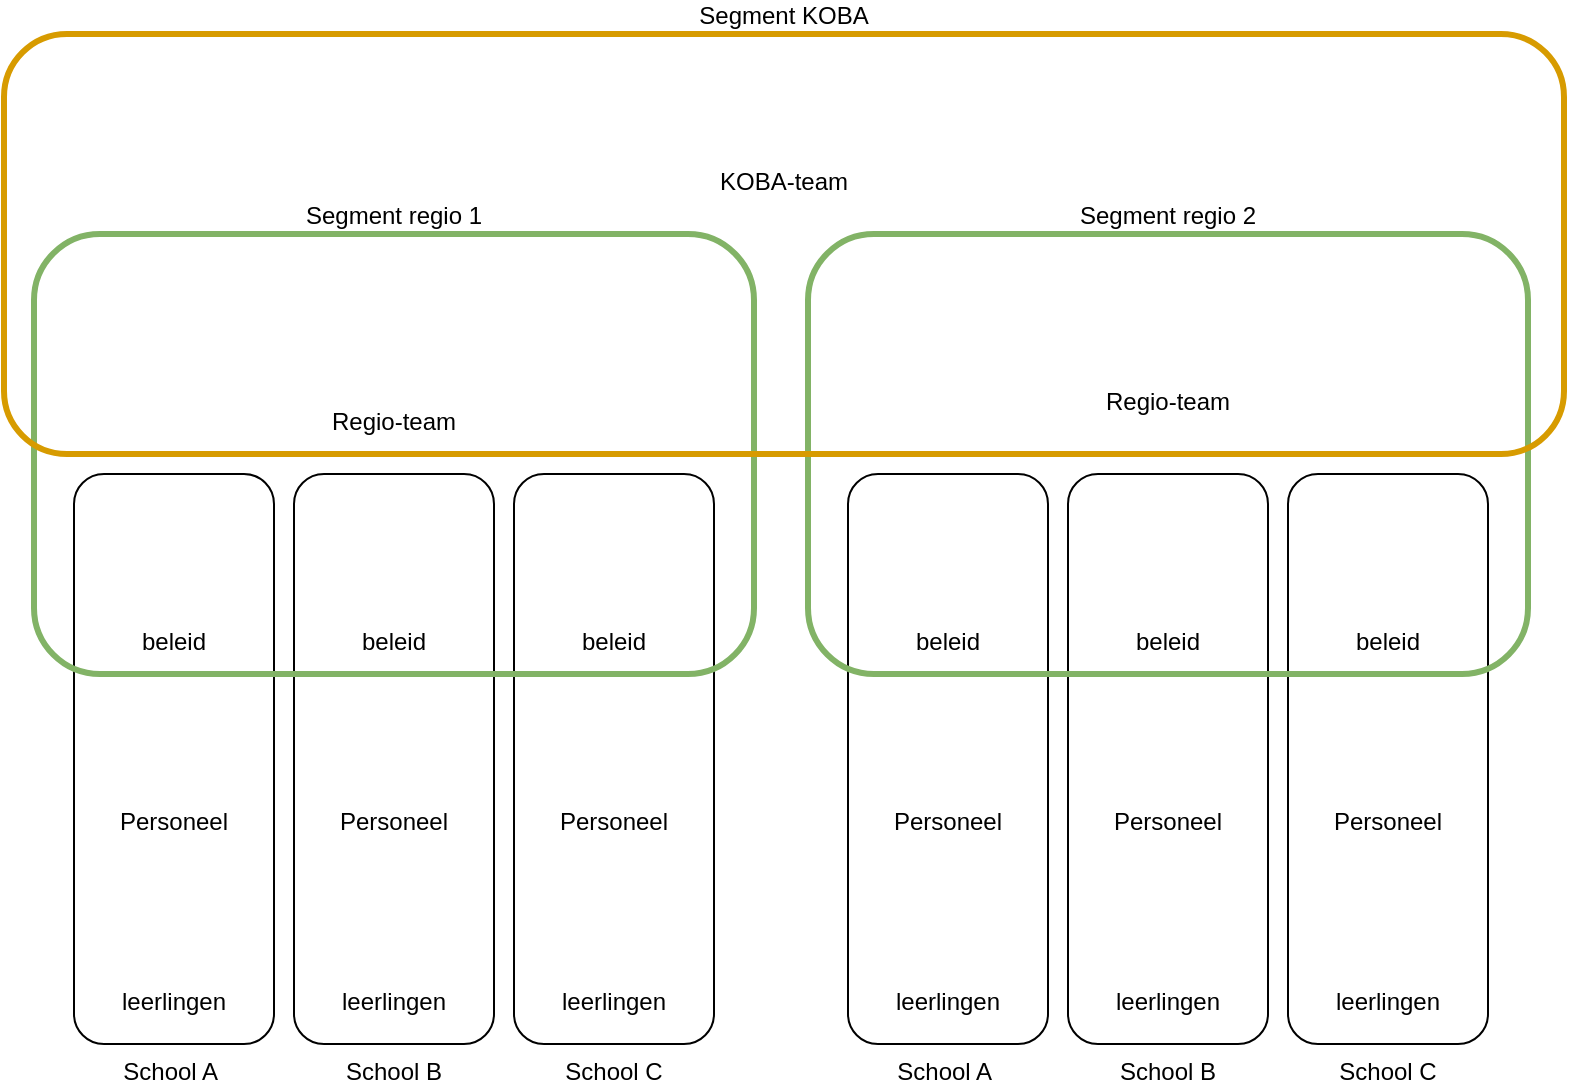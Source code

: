 <mxfile version="22.0.8" type="github">
  <diagram name="Pagina-1" id="d0BorDgT69ogsbsSQJ4K">
    <mxGraphModel dx="1221" dy="648" grid="1" gridSize="10" guides="1" tooltips="1" connect="1" arrows="1" fold="1" page="1" pageScale="1" pageWidth="1654" pageHeight="1169" math="0" shadow="0">
      <root>
        <mxCell id="0" />
        <mxCell id="1" parent="0" />
        <mxCell id="ulRnp09Q39gZZT8fI7GO-1" value="School A&amp;nbsp;" style="rounded=1;whiteSpace=wrap;html=1;labelPosition=center;verticalLabelPosition=bottom;align=center;verticalAlign=top;" vertex="1" parent="1">
          <mxGeometry x="100" y="250" width="100" height="285" as="geometry" />
        </mxCell>
        <mxCell id="ulRnp09Q39gZZT8fI7GO-60" value="" style="group" vertex="1" connectable="0" parent="1">
          <mxGeometry x="230" y="250" width="50" height="230" as="geometry" />
        </mxCell>
        <mxCell id="ulRnp09Q39gZZT8fI7GO-2" value="Personeel" style="shape=image;verticalLabelPosition=bottom;labelBackgroundColor=default;verticalAlign=top;aspect=fixed;imageAspect=0;image=https://static.vecteezy.com/system/resources/thumbnails/006/877/567/small/work-character-solid-icon-illustration-office-workers-teachers-judges-police-artists-employees-free-vector.jpg;" vertex="1" parent="ulRnp09Q39gZZT8fI7GO-60">
          <mxGeometry y="90" width="50" height="50" as="geometry" />
        </mxCell>
        <mxCell id="ulRnp09Q39gZZT8fI7GO-5" value="leerlingen" style="shape=image;verticalLabelPosition=bottom;labelBackgroundColor=default;verticalAlign=top;aspect=fixed;imageAspect=0;image=https://static.vecteezy.com/system/resources/previews/020/274/235/non_2x/student-icon-for-your-website-design-logo-app-ui-free-vector.jpg;" vertex="1" parent="ulRnp09Q39gZZT8fI7GO-60">
          <mxGeometry y="180" width="50" height="50" as="geometry" />
        </mxCell>
        <mxCell id="ulRnp09Q39gZZT8fI7GO-6" value="beleid" style="shape=image;verticalLabelPosition=bottom;labelBackgroundColor=default;verticalAlign=top;aspect=fixed;imageAspect=0;image=https://static.vecteezy.com/system/resources/previews/024/478/644/original/meeting-table-icon-vector.jpg;" vertex="1" parent="ulRnp09Q39gZZT8fI7GO-60">
          <mxGeometry width="50" height="50" as="geometry" />
        </mxCell>
        <mxCell id="ulRnp09Q39gZZT8fI7GO-67" value="School B" style="rounded=1;whiteSpace=wrap;html=1;labelPosition=center;verticalLabelPosition=bottom;align=center;verticalAlign=top;" vertex="1" parent="1">
          <mxGeometry x="210" y="250" width="100" height="285" as="geometry" />
        </mxCell>
        <mxCell id="ulRnp09Q39gZZT8fI7GO-68" value="" style="group" vertex="1" connectable="0" parent="1">
          <mxGeometry x="125" y="270" width="50" height="230" as="geometry" />
        </mxCell>
        <mxCell id="ulRnp09Q39gZZT8fI7GO-69" value="Personeel" style="shape=image;verticalLabelPosition=bottom;labelBackgroundColor=default;verticalAlign=top;aspect=fixed;imageAspect=0;image=https://static.vecteezy.com/system/resources/thumbnails/006/877/567/small/work-character-solid-icon-illustration-office-workers-teachers-judges-police-artists-employees-free-vector.jpg;" vertex="1" parent="ulRnp09Q39gZZT8fI7GO-68">
          <mxGeometry y="90" width="50" height="50" as="geometry" />
        </mxCell>
        <mxCell id="ulRnp09Q39gZZT8fI7GO-70" value="leerlingen" style="shape=image;verticalLabelPosition=bottom;labelBackgroundColor=default;verticalAlign=top;aspect=fixed;imageAspect=0;image=https://static.vecteezy.com/system/resources/previews/020/274/235/non_2x/student-icon-for-your-website-design-logo-app-ui-free-vector.jpg;" vertex="1" parent="ulRnp09Q39gZZT8fI7GO-68">
          <mxGeometry y="180" width="50" height="50" as="geometry" />
        </mxCell>
        <mxCell id="ulRnp09Q39gZZT8fI7GO-71" value="beleid" style="shape=image;verticalLabelPosition=bottom;labelBackgroundColor=default;verticalAlign=top;aspect=fixed;imageAspect=0;image=https://static.vecteezy.com/system/resources/previews/024/478/644/original/meeting-table-icon-vector.jpg;" vertex="1" parent="ulRnp09Q39gZZT8fI7GO-68">
          <mxGeometry width="50" height="50" as="geometry" />
        </mxCell>
        <mxCell id="ulRnp09Q39gZZT8fI7GO-73" value="" style="group" vertex="1" connectable="0" parent="1">
          <mxGeometry x="235" y="270" width="50" height="230" as="geometry" />
        </mxCell>
        <mxCell id="ulRnp09Q39gZZT8fI7GO-74" value="Personeel" style="shape=image;verticalLabelPosition=bottom;labelBackgroundColor=default;verticalAlign=top;aspect=fixed;imageAspect=0;image=https://static.vecteezy.com/system/resources/thumbnails/006/877/567/small/work-character-solid-icon-illustration-office-workers-teachers-judges-police-artists-employees-free-vector.jpg;" vertex="1" parent="ulRnp09Q39gZZT8fI7GO-73">
          <mxGeometry y="90" width="50" height="50" as="geometry" />
        </mxCell>
        <mxCell id="ulRnp09Q39gZZT8fI7GO-75" value="leerlingen" style="shape=image;verticalLabelPosition=bottom;labelBackgroundColor=default;verticalAlign=top;aspect=fixed;imageAspect=0;image=https://static.vecteezy.com/system/resources/previews/020/274/235/non_2x/student-icon-for-your-website-design-logo-app-ui-free-vector.jpg;" vertex="1" parent="ulRnp09Q39gZZT8fI7GO-73">
          <mxGeometry y="180" width="50" height="50" as="geometry" />
        </mxCell>
        <mxCell id="ulRnp09Q39gZZT8fI7GO-76" value="beleid" style="shape=image;verticalLabelPosition=bottom;labelBackgroundColor=default;verticalAlign=top;aspect=fixed;imageAspect=0;image=https://static.vecteezy.com/system/resources/previews/024/478/644/original/meeting-table-icon-vector.jpg;" vertex="1" parent="ulRnp09Q39gZZT8fI7GO-73">
          <mxGeometry width="50" height="50" as="geometry" />
        </mxCell>
        <mxCell id="ulRnp09Q39gZZT8fI7GO-77" value="School C" style="rounded=1;whiteSpace=wrap;html=1;labelPosition=center;verticalLabelPosition=bottom;align=center;verticalAlign=top;" vertex="1" parent="1">
          <mxGeometry x="320" y="250" width="100" height="285" as="geometry" />
        </mxCell>
        <mxCell id="ulRnp09Q39gZZT8fI7GO-78" value="" style="group" vertex="1" connectable="0" parent="1">
          <mxGeometry x="345" y="270" width="50" height="230" as="geometry" />
        </mxCell>
        <mxCell id="ulRnp09Q39gZZT8fI7GO-79" value="Personeel" style="shape=image;verticalLabelPosition=bottom;labelBackgroundColor=default;verticalAlign=top;aspect=fixed;imageAspect=0;image=https://static.vecteezy.com/system/resources/thumbnails/006/877/567/small/work-character-solid-icon-illustration-office-workers-teachers-judges-police-artists-employees-free-vector.jpg;" vertex="1" parent="ulRnp09Q39gZZT8fI7GO-78">
          <mxGeometry y="90" width="50" height="50" as="geometry" />
        </mxCell>
        <mxCell id="ulRnp09Q39gZZT8fI7GO-80" value="leerlingen" style="shape=image;verticalLabelPosition=bottom;labelBackgroundColor=default;verticalAlign=top;aspect=fixed;imageAspect=0;image=https://static.vecteezy.com/system/resources/previews/020/274/235/non_2x/student-icon-for-your-website-design-logo-app-ui-free-vector.jpg;" vertex="1" parent="ulRnp09Q39gZZT8fI7GO-78">
          <mxGeometry y="180" width="50" height="50" as="geometry" />
        </mxCell>
        <mxCell id="ulRnp09Q39gZZT8fI7GO-81" value="beleid" style="shape=image;verticalLabelPosition=bottom;labelBackgroundColor=default;verticalAlign=top;aspect=fixed;imageAspect=0;image=https://static.vecteezy.com/system/resources/previews/024/478/644/original/meeting-table-icon-vector.jpg;" vertex="1" parent="ulRnp09Q39gZZT8fI7GO-78">
          <mxGeometry width="50" height="50" as="geometry" />
        </mxCell>
        <mxCell id="ulRnp09Q39gZZT8fI7GO-16" value="Segment regio 1" style="rounded=1;whiteSpace=wrap;html=1;fillColor=none;labelPosition=center;verticalLabelPosition=top;align=center;verticalAlign=bottom;strokeColor=#82b366;strokeWidth=3;" vertex="1" parent="1">
          <mxGeometry x="80" y="130" width="360" height="220" as="geometry" />
        </mxCell>
        <mxCell id="ulRnp09Q39gZZT8fI7GO-82" value="Regio-team" style="shape=image;verticalLabelPosition=bottom;labelBackgroundColor=default;verticalAlign=top;aspect=fixed;imageAspect=0;image=https://static.vecteezy.com/system/resources/previews/000/649/142/original/team-icon-symbol-sign-vector.jpg;" vertex="1" parent="1">
          <mxGeometry x="235" y="160" width="50" height="50" as="geometry" />
        </mxCell>
        <mxCell id="ulRnp09Q39gZZT8fI7GO-83" value="School A&amp;nbsp;" style="rounded=1;whiteSpace=wrap;html=1;labelPosition=center;verticalLabelPosition=bottom;align=center;verticalAlign=top;" vertex="1" parent="1">
          <mxGeometry x="487" y="250" width="100" height="285" as="geometry" />
        </mxCell>
        <mxCell id="ulRnp09Q39gZZT8fI7GO-84" value="" style="group" vertex="1" connectable="0" parent="1">
          <mxGeometry x="617" y="250" width="50" height="230" as="geometry" />
        </mxCell>
        <mxCell id="ulRnp09Q39gZZT8fI7GO-85" value="Personeel" style="shape=image;verticalLabelPosition=bottom;labelBackgroundColor=default;verticalAlign=top;aspect=fixed;imageAspect=0;image=https://static.vecteezy.com/system/resources/thumbnails/006/877/567/small/work-character-solid-icon-illustration-office-workers-teachers-judges-police-artists-employees-free-vector.jpg;" vertex="1" parent="ulRnp09Q39gZZT8fI7GO-84">
          <mxGeometry y="90" width="50" height="50" as="geometry" />
        </mxCell>
        <mxCell id="ulRnp09Q39gZZT8fI7GO-86" value="leerlingen" style="shape=image;verticalLabelPosition=bottom;labelBackgroundColor=default;verticalAlign=top;aspect=fixed;imageAspect=0;image=https://static.vecteezy.com/system/resources/previews/020/274/235/non_2x/student-icon-for-your-website-design-logo-app-ui-free-vector.jpg;" vertex="1" parent="ulRnp09Q39gZZT8fI7GO-84">
          <mxGeometry y="180" width="50" height="50" as="geometry" />
        </mxCell>
        <mxCell id="ulRnp09Q39gZZT8fI7GO-87" value="beleid" style="shape=image;verticalLabelPosition=bottom;labelBackgroundColor=default;verticalAlign=top;aspect=fixed;imageAspect=0;image=https://static.vecteezy.com/system/resources/previews/024/478/644/original/meeting-table-icon-vector.jpg;" vertex="1" parent="ulRnp09Q39gZZT8fI7GO-84">
          <mxGeometry width="50" height="50" as="geometry" />
        </mxCell>
        <mxCell id="ulRnp09Q39gZZT8fI7GO-88" value="School B" style="rounded=1;whiteSpace=wrap;html=1;labelPosition=center;verticalLabelPosition=bottom;align=center;verticalAlign=top;" vertex="1" parent="1">
          <mxGeometry x="597" y="250" width="100" height="285" as="geometry" />
        </mxCell>
        <mxCell id="ulRnp09Q39gZZT8fI7GO-89" value="" style="group" vertex="1" connectable="0" parent="1">
          <mxGeometry x="512" y="270" width="50" height="230" as="geometry" />
        </mxCell>
        <mxCell id="ulRnp09Q39gZZT8fI7GO-90" value="Personeel" style="shape=image;verticalLabelPosition=bottom;labelBackgroundColor=default;verticalAlign=top;aspect=fixed;imageAspect=0;image=https://static.vecteezy.com/system/resources/thumbnails/006/877/567/small/work-character-solid-icon-illustration-office-workers-teachers-judges-police-artists-employees-free-vector.jpg;" vertex="1" parent="ulRnp09Q39gZZT8fI7GO-89">
          <mxGeometry y="90" width="50" height="50" as="geometry" />
        </mxCell>
        <mxCell id="ulRnp09Q39gZZT8fI7GO-91" value="leerlingen" style="shape=image;verticalLabelPosition=bottom;labelBackgroundColor=default;verticalAlign=top;aspect=fixed;imageAspect=0;image=https://static.vecteezy.com/system/resources/previews/020/274/235/non_2x/student-icon-for-your-website-design-logo-app-ui-free-vector.jpg;" vertex="1" parent="ulRnp09Q39gZZT8fI7GO-89">
          <mxGeometry y="180" width="50" height="50" as="geometry" />
        </mxCell>
        <mxCell id="ulRnp09Q39gZZT8fI7GO-92" value="beleid" style="shape=image;verticalLabelPosition=bottom;labelBackgroundColor=default;verticalAlign=top;aspect=fixed;imageAspect=0;image=https://static.vecteezy.com/system/resources/previews/024/478/644/original/meeting-table-icon-vector.jpg;" vertex="1" parent="ulRnp09Q39gZZT8fI7GO-89">
          <mxGeometry width="50" height="50" as="geometry" />
        </mxCell>
        <mxCell id="ulRnp09Q39gZZT8fI7GO-93" value="" style="group" vertex="1" connectable="0" parent="1">
          <mxGeometry x="622" y="270" width="50" height="230" as="geometry" />
        </mxCell>
        <mxCell id="ulRnp09Q39gZZT8fI7GO-94" value="Personeel" style="shape=image;verticalLabelPosition=bottom;labelBackgroundColor=default;verticalAlign=top;aspect=fixed;imageAspect=0;image=https://static.vecteezy.com/system/resources/thumbnails/006/877/567/small/work-character-solid-icon-illustration-office-workers-teachers-judges-police-artists-employees-free-vector.jpg;" vertex="1" parent="ulRnp09Q39gZZT8fI7GO-93">
          <mxGeometry y="90" width="50" height="50" as="geometry" />
        </mxCell>
        <mxCell id="ulRnp09Q39gZZT8fI7GO-95" value="leerlingen" style="shape=image;verticalLabelPosition=bottom;labelBackgroundColor=default;verticalAlign=top;aspect=fixed;imageAspect=0;image=https://static.vecteezy.com/system/resources/previews/020/274/235/non_2x/student-icon-for-your-website-design-logo-app-ui-free-vector.jpg;" vertex="1" parent="ulRnp09Q39gZZT8fI7GO-93">
          <mxGeometry y="180" width="50" height="50" as="geometry" />
        </mxCell>
        <mxCell id="ulRnp09Q39gZZT8fI7GO-96" value="beleid" style="shape=image;verticalLabelPosition=bottom;labelBackgroundColor=default;verticalAlign=top;aspect=fixed;imageAspect=0;image=https://static.vecteezy.com/system/resources/previews/024/478/644/original/meeting-table-icon-vector.jpg;" vertex="1" parent="ulRnp09Q39gZZT8fI7GO-93">
          <mxGeometry width="50" height="50" as="geometry" />
        </mxCell>
        <mxCell id="ulRnp09Q39gZZT8fI7GO-97" value="School C" style="rounded=1;whiteSpace=wrap;html=1;labelPosition=center;verticalLabelPosition=bottom;align=center;verticalAlign=top;" vertex="1" parent="1">
          <mxGeometry x="707" y="250" width="100" height="285" as="geometry" />
        </mxCell>
        <mxCell id="ulRnp09Q39gZZT8fI7GO-98" value="" style="group" vertex="1" connectable="0" parent="1">
          <mxGeometry x="732" y="270" width="50" height="230" as="geometry" />
        </mxCell>
        <mxCell id="ulRnp09Q39gZZT8fI7GO-99" value="Personeel" style="shape=image;verticalLabelPosition=bottom;labelBackgroundColor=default;verticalAlign=top;aspect=fixed;imageAspect=0;image=https://static.vecteezy.com/system/resources/thumbnails/006/877/567/small/work-character-solid-icon-illustration-office-workers-teachers-judges-police-artists-employees-free-vector.jpg;" vertex="1" parent="ulRnp09Q39gZZT8fI7GO-98">
          <mxGeometry y="90" width="50" height="50" as="geometry" />
        </mxCell>
        <mxCell id="ulRnp09Q39gZZT8fI7GO-100" value="leerlingen" style="shape=image;verticalLabelPosition=bottom;labelBackgroundColor=default;verticalAlign=top;aspect=fixed;imageAspect=0;image=https://static.vecteezy.com/system/resources/previews/020/274/235/non_2x/student-icon-for-your-website-design-logo-app-ui-free-vector.jpg;" vertex="1" parent="ulRnp09Q39gZZT8fI7GO-98">
          <mxGeometry y="180" width="50" height="50" as="geometry" />
        </mxCell>
        <mxCell id="ulRnp09Q39gZZT8fI7GO-101" value="beleid" style="shape=image;verticalLabelPosition=bottom;labelBackgroundColor=default;verticalAlign=top;aspect=fixed;imageAspect=0;image=https://static.vecteezy.com/system/resources/previews/024/478/644/original/meeting-table-icon-vector.jpg;" vertex="1" parent="ulRnp09Q39gZZT8fI7GO-98">
          <mxGeometry width="50" height="50" as="geometry" />
        </mxCell>
        <mxCell id="ulRnp09Q39gZZT8fI7GO-102" value="Segment regio 2" style="rounded=1;whiteSpace=wrap;html=1;fillColor=none;labelPosition=center;verticalLabelPosition=top;align=center;verticalAlign=bottom;strokeColor=#82b366;strokeWidth=3;" vertex="1" parent="1">
          <mxGeometry x="467" y="130" width="360" height="220" as="geometry" />
        </mxCell>
        <mxCell id="ulRnp09Q39gZZT8fI7GO-103" value="Regio-team" style="shape=image;verticalLabelPosition=bottom;labelBackgroundColor=default;verticalAlign=top;aspect=fixed;imageAspect=0;image=https://static.vecteezy.com/system/resources/previews/000/649/142/original/team-icon-symbol-sign-vector.jpg;" vertex="1" parent="1">
          <mxGeometry x="622" y="150" width="50" height="50" as="geometry" />
        </mxCell>
        <mxCell id="ulRnp09Q39gZZT8fI7GO-104" value="Segment KOBA" style="rounded=1;whiteSpace=wrap;html=1;labelPosition=center;verticalLabelPosition=top;align=center;verticalAlign=bottom;fillColor=none;strokeColor=#d79b00;strokeWidth=3;" vertex="1" parent="1">
          <mxGeometry x="65" y="30" width="780" height="210" as="geometry" />
        </mxCell>
        <mxCell id="ulRnp09Q39gZZT8fI7GO-106" value="KOBA-team" style="shape=image;verticalLabelPosition=bottom;labelBackgroundColor=default;verticalAlign=top;aspect=fixed;imageAspect=0;image=https://static.vecteezy.com/system/resources/previews/000/649/142/original/team-icon-symbol-sign-vector.jpg;" vertex="1" parent="1">
          <mxGeometry x="430" y="40" width="50" height="50" as="geometry" />
        </mxCell>
      </root>
    </mxGraphModel>
  </diagram>
</mxfile>
